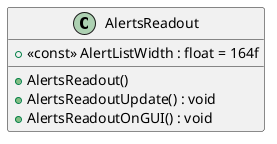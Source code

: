 @startuml
class AlertsReadout {
    + <<const>> AlertListWidth : float = 164f
    + AlertsReadout()
    + AlertsReadoutUpdate() : void
    + AlertsReadoutOnGUI() : void
}
@enduml
